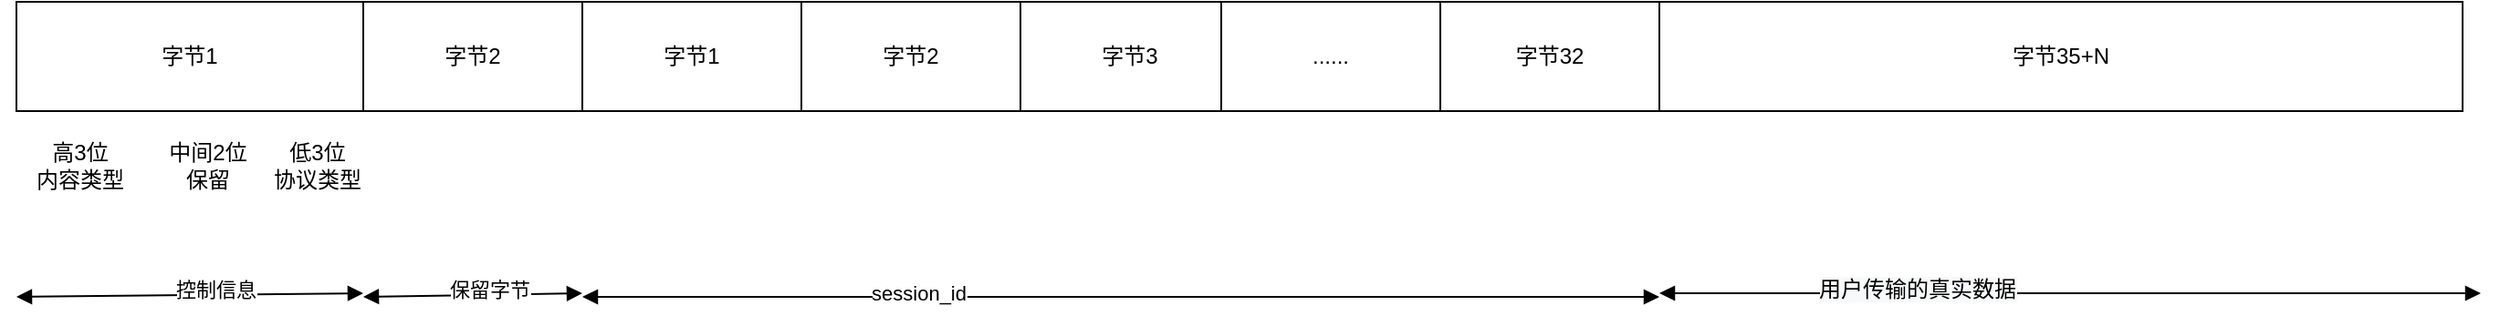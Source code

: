 <mxfile version="14.7.3" type="github">
  <diagram id="GCXrY2QsA4B7QGreXDqX" name="Page-1">
    <mxGraphModel dx="599" dy="704" grid="1" gridSize="10" guides="1" tooltips="1" connect="1" arrows="1" fold="1" page="1" pageScale="1" pageWidth="827" pageHeight="1169" math="0" shadow="0">
      <root>
        <mxCell id="0" />
        <mxCell id="1" parent="0" />
        <mxCell id="TAcSfTKSRgDNf1jZrh-P-1" value="字节1" style="rounded=0;whiteSpace=wrap;html=1;" parent="1" vertex="1">
          <mxGeometry x="1180" y="40" width="120" height="60" as="geometry" />
        </mxCell>
        <mxCell id="TAcSfTKSRgDNf1jZrh-P-2" value="&lt;span&gt;字节2&lt;/span&gt;" style="rounded=0;whiteSpace=wrap;html=1;" parent="1" vertex="1">
          <mxGeometry x="1300" y="40" width="120" height="60" as="geometry" />
        </mxCell>
        <mxCell id="TAcSfTKSRgDNf1jZrh-P-3" value="&lt;span&gt;字节3&lt;/span&gt;" style="rounded=0;whiteSpace=wrap;html=1;" parent="1" vertex="1">
          <mxGeometry x="1420" y="40" width="120" height="60" as="geometry" />
        </mxCell>
        <mxCell id="TAcSfTKSRgDNf1jZrh-P-4" value="......" style="rounded=0;whiteSpace=wrap;html=1;" parent="1" vertex="1">
          <mxGeometry x="1530" y="40" width="120" height="60" as="geometry" />
        </mxCell>
        <mxCell id="TAcSfTKSRgDNf1jZrh-P-5" value="字节32" style="rounded=0;whiteSpace=wrap;html=1;" parent="1" vertex="1">
          <mxGeometry x="1650" y="40" width="120" height="60" as="geometry" />
        </mxCell>
        <mxCell id="TAcSfTKSRgDNf1jZrh-P-6" value="" style="endArrow=block;startArrow=block;endFill=1;startFill=1;html=1;" parent="1" edge="1">
          <mxGeometry width="160" relative="1" as="geometry">
            <mxPoint x="1180" y="202" as="sourcePoint" />
            <mxPoint x="1770" y="202" as="targetPoint" />
          </mxGeometry>
        </mxCell>
        <mxCell id="TAcSfTKSRgDNf1jZrh-P-7" value="session_id" style="edgeLabel;html=1;align=center;verticalAlign=middle;resizable=0;points=[];" parent="TAcSfTKSRgDNf1jZrh-P-6" vertex="1" connectable="0">
          <mxGeometry x="-0.376" y="2" relative="1" as="geometry">
            <mxPoint as="offset" />
          </mxGeometry>
        </mxCell>
        <mxCell id="TAcSfTKSRgDNf1jZrh-P-8" value="字节1" style="rounded=0;whiteSpace=wrap;html=1;" parent="1" vertex="1">
          <mxGeometry x="870" y="40" width="190" height="60" as="geometry" />
        </mxCell>
        <mxCell id="TAcSfTKSRgDNf1jZrh-P-11" value="" style="endArrow=block;startArrow=block;endFill=1;startFill=1;html=1;" parent="1" edge="1">
          <mxGeometry width="160" relative="1" as="geometry">
            <mxPoint x="870" y="202" as="sourcePoint" />
            <mxPoint x="1060" y="200" as="targetPoint" />
          </mxGeometry>
        </mxCell>
        <mxCell id="TAcSfTKSRgDNf1jZrh-P-17" value="控制信息" style="edgeLabel;html=1;align=center;verticalAlign=middle;resizable=0;points=[];" parent="TAcSfTKSRgDNf1jZrh-P-11" vertex="1" connectable="0">
          <mxGeometry x="0.148" y="3" relative="1" as="geometry">
            <mxPoint as="offset" />
          </mxGeometry>
        </mxCell>
        <mxCell id="TAcSfTKSRgDNf1jZrh-P-12" value="高3位&lt;br&gt;内容类型" style="text;html=1;strokeColor=none;fillColor=none;align=center;verticalAlign=middle;whiteSpace=wrap;rounded=0;" parent="1" vertex="1">
          <mxGeometry x="880" y="120" width="50" height="20" as="geometry" />
        </mxCell>
        <mxCell id="TAcSfTKSRgDNf1jZrh-P-13" value="低3位&lt;br&gt;协议类型" style="text;html=1;strokeColor=none;fillColor=none;align=center;verticalAlign=middle;whiteSpace=wrap;rounded=0;" parent="1" vertex="1">
          <mxGeometry x="1000" y="120" width="70" height="20" as="geometry" />
        </mxCell>
        <mxCell id="TAcSfTKSRgDNf1jZrh-P-15" value="中间2位&lt;br&gt;保留" style="text;html=1;strokeColor=none;fillColor=none;align=center;verticalAlign=middle;whiteSpace=wrap;rounded=0;" parent="1" vertex="1">
          <mxGeometry x="950" y="120" width="50" height="20" as="geometry" />
        </mxCell>
        <mxCell id="TAcSfTKSRgDNf1jZrh-P-16" value="字节2" style="rounded=0;whiteSpace=wrap;html=1;" parent="1" vertex="1">
          <mxGeometry x="1060" y="40" width="120" height="60" as="geometry" />
        </mxCell>
        <mxCell id="TAcSfTKSRgDNf1jZrh-P-18" value="" style="endArrow=block;startArrow=block;endFill=1;startFill=1;html=1;" parent="1" edge="1">
          <mxGeometry width="160" relative="1" as="geometry">
            <mxPoint x="1060" y="202" as="sourcePoint" />
            <mxPoint x="1180" y="200" as="targetPoint" />
          </mxGeometry>
        </mxCell>
        <mxCell id="TAcSfTKSRgDNf1jZrh-P-19" value="保留字节" style="edgeLabel;html=1;align=center;verticalAlign=middle;resizable=0;points=[];" parent="TAcSfTKSRgDNf1jZrh-P-18" vertex="1" connectable="0">
          <mxGeometry x="0.148" y="3" relative="1" as="geometry">
            <mxPoint as="offset" />
          </mxGeometry>
        </mxCell>
        <mxCell id="TAcSfTKSRgDNf1jZrh-P-21" value="字节35+N" style="rounded=0;whiteSpace=wrap;html=1;" parent="1" vertex="1">
          <mxGeometry x="1770" y="40" width="440" height="60" as="geometry" />
        </mxCell>
        <mxCell id="TAcSfTKSRgDNf1jZrh-P-22" value="" style="endArrow=block;startArrow=block;endFill=1;startFill=1;html=1;" parent="1" edge="1">
          <mxGeometry width="160" relative="1" as="geometry">
            <mxPoint x="1770" y="200" as="sourcePoint" />
            <mxPoint x="2220" y="200" as="targetPoint" />
          </mxGeometry>
        </mxCell>
        <mxCell id="TAcSfTKSRgDNf1jZrh-P-23" value="&lt;span style=&quot;font-size: 12px ; background-color: rgb(248 , 249 , 250)&quot;&gt;用户传输的真实数据&lt;/span&gt;" style="edgeLabel;html=1;align=center;verticalAlign=middle;resizable=0;points=[];" parent="TAcSfTKSRgDNf1jZrh-P-22" vertex="1" connectable="0">
          <mxGeometry x="-0.376" y="2" relative="1" as="geometry">
            <mxPoint as="offset" />
          </mxGeometry>
        </mxCell>
      </root>
    </mxGraphModel>
  </diagram>
</mxfile>

